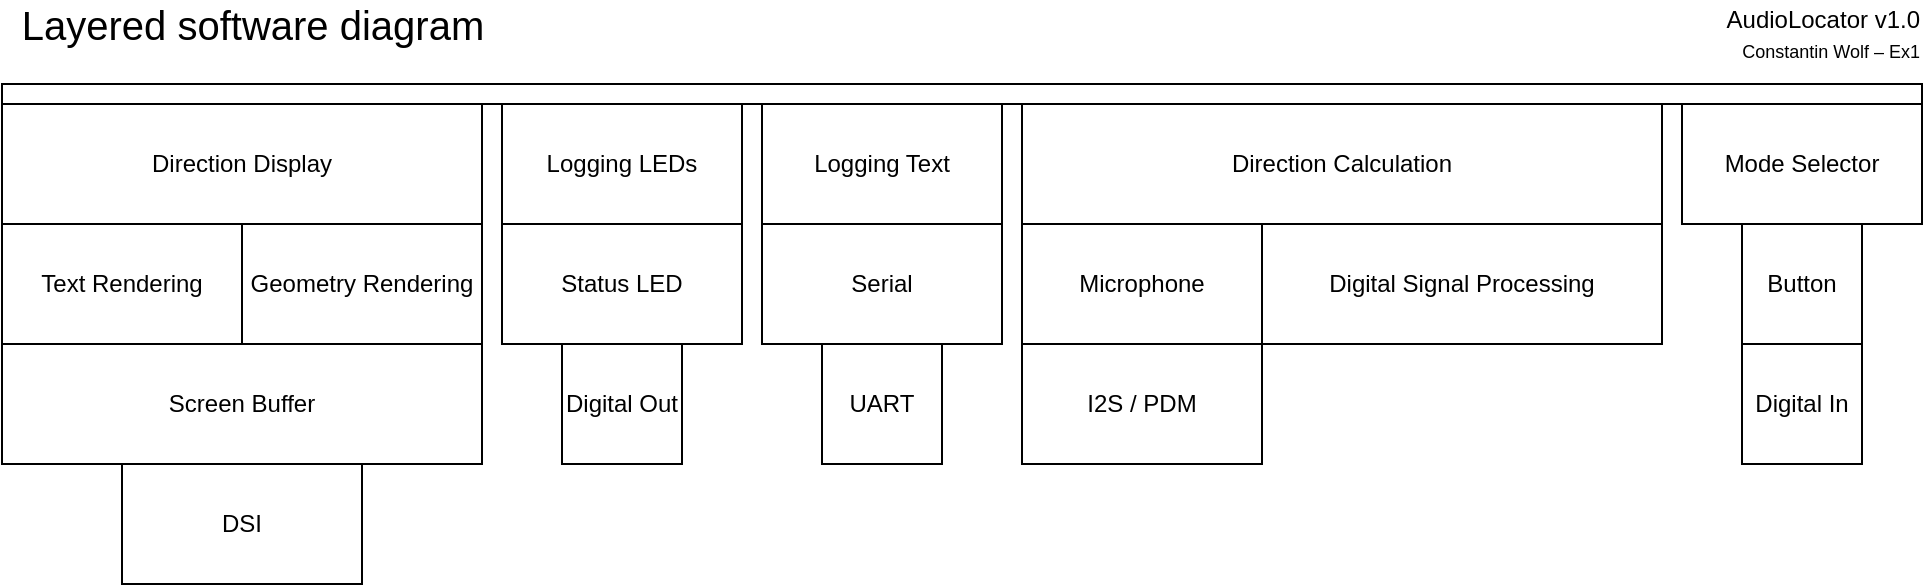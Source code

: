 <mxfile version="14.8.5" type="device"><diagram id="_TyAFlqi-AH3az0LKZZ-" name="Page-1"><mxGraphModel dx="1444" dy="852" grid="1" gridSize="10" guides="1" tooltips="1" connect="1" arrows="1" fold="1" page="1" pageScale="1" pageWidth="827" pageHeight="1169" math="0" shadow="0"><root><mxCell id="0"/><mxCell id="1" parent="0"/><mxCell id="vNtPOzh9-pTopN7_PFV1-50" value="Screen Buffer" style="whiteSpace=wrap;html=1;" vertex="1" parent="1"><mxGeometry x="370" y="550" width="240" height="60" as="geometry"/></mxCell><mxCell id="vNtPOzh9-pTopN7_PFV1-53" value="Direction Display" style="whiteSpace=wrap;html=1;" vertex="1" parent="1"><mxGeometry x="370" y="430" width="240" height="60" as="geometry"/></mxCell><mxCell id="vNtPOzh9-pTopN7_PFV1-55" value="Text Rendering" style="whiteSpace=wrap;html=1;" vertex="1" parent="1"><mxGeometry x="370" y="490" width="120" height="60" as="geometry"/></mxCell><mxCell id="vNtPOzh9-pTopN7_PFV1-57" value="Geometry Rendering" style="whiteSpace=wrap;html=1;" vertex="1" parent="1"><mxGeometry x="490" y="490" width="120" height="60" as="geometry"/></mxCell><mxCell id="vNtPOzh9-pTopN7_PFV1-59" value="Logging Text" style="whiteSpace=wrap;html=1;" vertex="1" parent="1"><mxGeometry x="750" y="430" width="120" height="60" as="geometry"/></mxCell><mxCell id="vNtPOzh9-pTopN7_PFV1-61" value="Status LED" style="whiteSpace=wrap;html=1;" vertex="1" parent="1"><mxGeometry x="620" y="490" width="120" height="60" as="geometry"/></mxCell><mxCell id="vNtPOzh9-pTopN7_PFV1-62" value="Digital Out" style="whiteSpace=wrap;html=1;" vertex="1" parent="1"><mxGeometry x="650" y="550" width="60" height="60" as="geometry"/></mxCell><mxCell id="vNtPOzh9-pTopN7_PFV1-63" value="UART" style="whiteSpace=wrap;html=1;" vertex="1" parent="1"><mxGeometry x="780" y="550" width="60" height="60" as="geometry"/></mxCell><mxCell id="vNtPOzh9-pTopN7_PFV1-65" value="Logging LEDs" style="whiteSpace=wrap;html=1;" vertex="1" parent="1"><mxGeometry x="620" y="430" width="120" height="60" as="geometry"/></mxCell><mxCell id="vNtPOzh9-pTopN7_PFV1-67" value="Microphone" style="whiteSpace=wrap;html=1;" vertex="1" parent="1"><mxGeometry x="880" y="490" width="120" height="60" as="geometry"/></mxCell><mxCell id="vNtPOzh9-pTopN7_PFV1-68" value="Digital Signal Processing" style="whiteSpace=wrap;html=1;" vertex="1" parent="1"><mxGeometry x="1000" y="490" width="200" height="60" as="geometry"/></mxCell><mxCell id="vNtPOzh9-pTopN7_PFV1-71" value="Direction Calculation" style="whiteSpace=wrap;html=1;" vertex="1" parent="1"><mxGeometry x="880" y="430" width="320" height="60" as="geometry"/></mxCell><mxCell id="vNtPOzh9-pTopN7_PFV1-73" value="Mode Selector" style="whiteSpace=wrap;html=1;" vertex="1" parent="1"><mxGeometry x="1210" y="430" width="120" height="60" as="geometry"/></mxCell><mxCell id="vNtPOzh9-pTopN7_PFV1-75" value="Button" style="whiteSpace=wrap;html=1;" vertex="1" parent="1"><mxGeometry x="1240" y="490" width="60" height="60" as="geometry"/></mxCell><mxCell id="vNtPOzh9-pTopN7_PFV1-76" value="Digital In" style="whiteSpace=wrap;html=1;" vertex="1" parent="1"><mxGeometry x="1240" y="550" width="60" height="60" as="geometry"/></mxCell><mxCell id="vNtPOzh9-pTopN7_PFV1-77" value="DSI" style="whiteSpace=wrap;html=1;" vertex="1" parent="1"><mxGeometry x="430" y="610" width="120" height="60" as="geometry"/></mxCell><mxCell id="vNtPOzh9-pTopN7_PFV1-79" value="Serial" style="whiteSpace=wrap;html=1;" vertex="1" parent="1"><mxGeometry x="750" y="490" width="120" height="60" as="geometry"/></mxCell><mxCell id="vNtPOzh9-pTopN7_PFV1-80" value="I2S / PDM" style="whiteSpace=wrap;html=1;" vertex="1" parent="1"><mxGeometry x="880" y="550" width="120" height="60" as="geometry"/></mxCell><mxCell id="vNtPOzh9-pTopN7_PFV1-81" value="&lt;span&gt;AudioLocator v1.0&lt;br&gt;&lt;/span&gt;&lt;div&gt;&lt;span&gt;&lt;font style=&quot;font-size: 9px&quot;&gt;Constantin Wolf – Ex1&lt;/font&gt;&lt;/span&gt;&lt;/div&gt;" style="text;html=1;align=right;verticalAlign=middle;resizable=0;points=[];autosize=1;strokeColor=none;" vertex="1" parent="1"><mxGeometry x="1220" y="380" width="110" height="30" as="geometry"/></mxCell><mxCell id="vNtPOzh9-pTopN7_PFV1-82" value="&lt;span style=&quot;font-size: 20px&quot;&gt;Layered software diagram&lt;/span&gt;" style="text;html=1;align=center;verticalAlign=middle;resizable=0;points=[];autosize=1;strokeColor=none;" vertex="1" parent="1"><mxGeometry x="370" y="380" width="250" height="20" as="geometry"/></mxCell><mxCell id="vNtPOzh9-pTopN7_PFV1-83" value="" style="rounded=0;whiteSpace=wrap;html=1;" vertex="1" parent="1"><mxGeometry x="370" y="420" width="960" height="10" as="geometry"/></mxCell></root></mxGraphModel></diagram></mxfile>